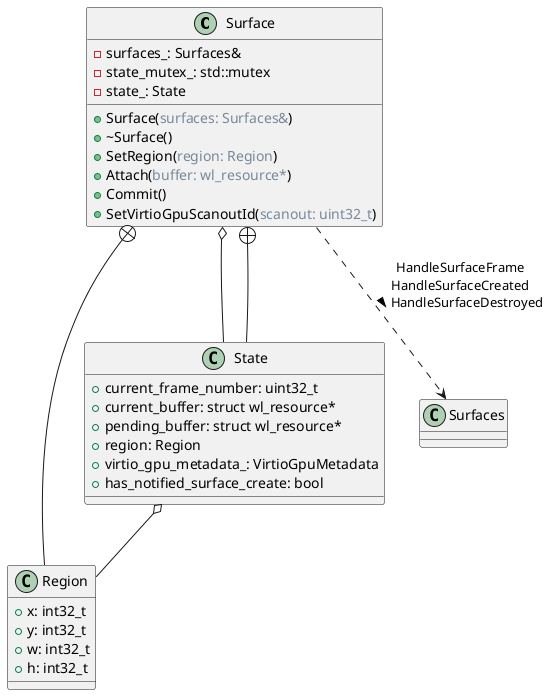 @startuml surfaces_diagram

class Surface {
  + Surface(<color:LightSlateGray>surfaces: Surfaces&</color>)
  + ~Surface()
  + SetRegion(<color:LightSlateGray>region: Region</color>)
  + Attach(<color:LightSlateGray>buffer: wl_resource*</color>)
  + Commit()
  + SetVirtioGpuScanoutId(<color:LightSlateGray>scanout: uint32_t</color>)

  - surfaces_: Surfaces&
  - state_mutex_: std::mutex
  - state_: State

}

class Region {
  + x: int32_t
  + y: int32_t
  + w: int32_t
  + h: int32_t
}

class State {
  + current_frame_number: uint32_t
  + current_buffer: struct wl_resource*
  + pending_buffer: struct wl_resource*
  + region: Region
  + virtio_gpu_metadata_: VirtioGpuMetadata
  + has_notified_surface_create: bool
}

Surface ..> Surfaces : HandleSurfaceFrame\nHandleSurfaceCreated\nHandleSurfaceDestroyed >
Surface o-- State

State o-- Region

Surface +-- Region
Surface +-- State

@enduml


